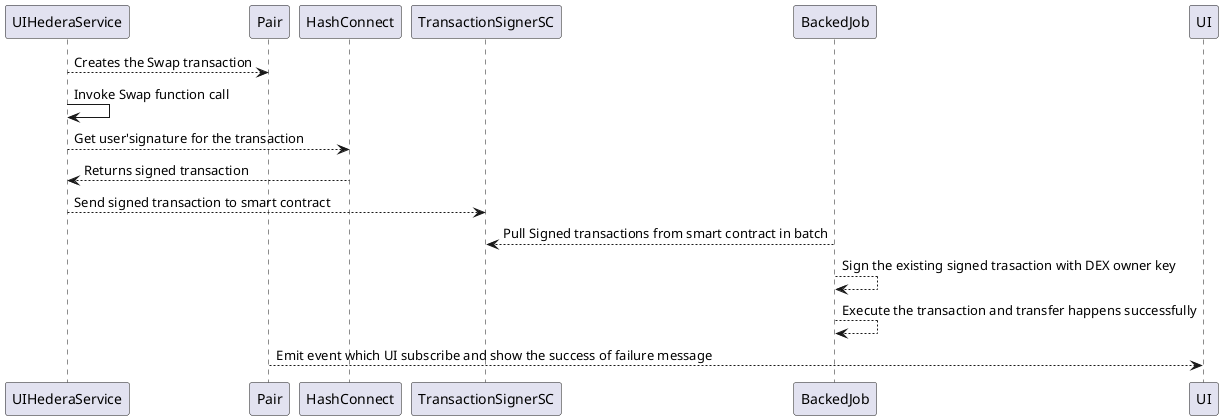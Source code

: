 @startuml
UIHederaService --> Pair: Creates the Swap transaction 
UIHederaService -> UIHederaService: Invoke Swap function call
UIHederaService --> HashConnect: Get user'signature for the transaction
HashConnect --> UIHederaService: Returns signed transaction
UIHederaService --> TransactionSignerSC: Send signed transaction to smart contract
BackedJob --> TransactionSignerSC: Pull Signed transactions from smart contract in batch
BackedJob --> BackedJob: Sign the existing signed trasaction with DEX owner key
BackedJob --> BackedJob: Execute the transaction and transfer happens successfully
Pair --> UI: Emit event which UI subscribe and show the success of failure message
@enduml 